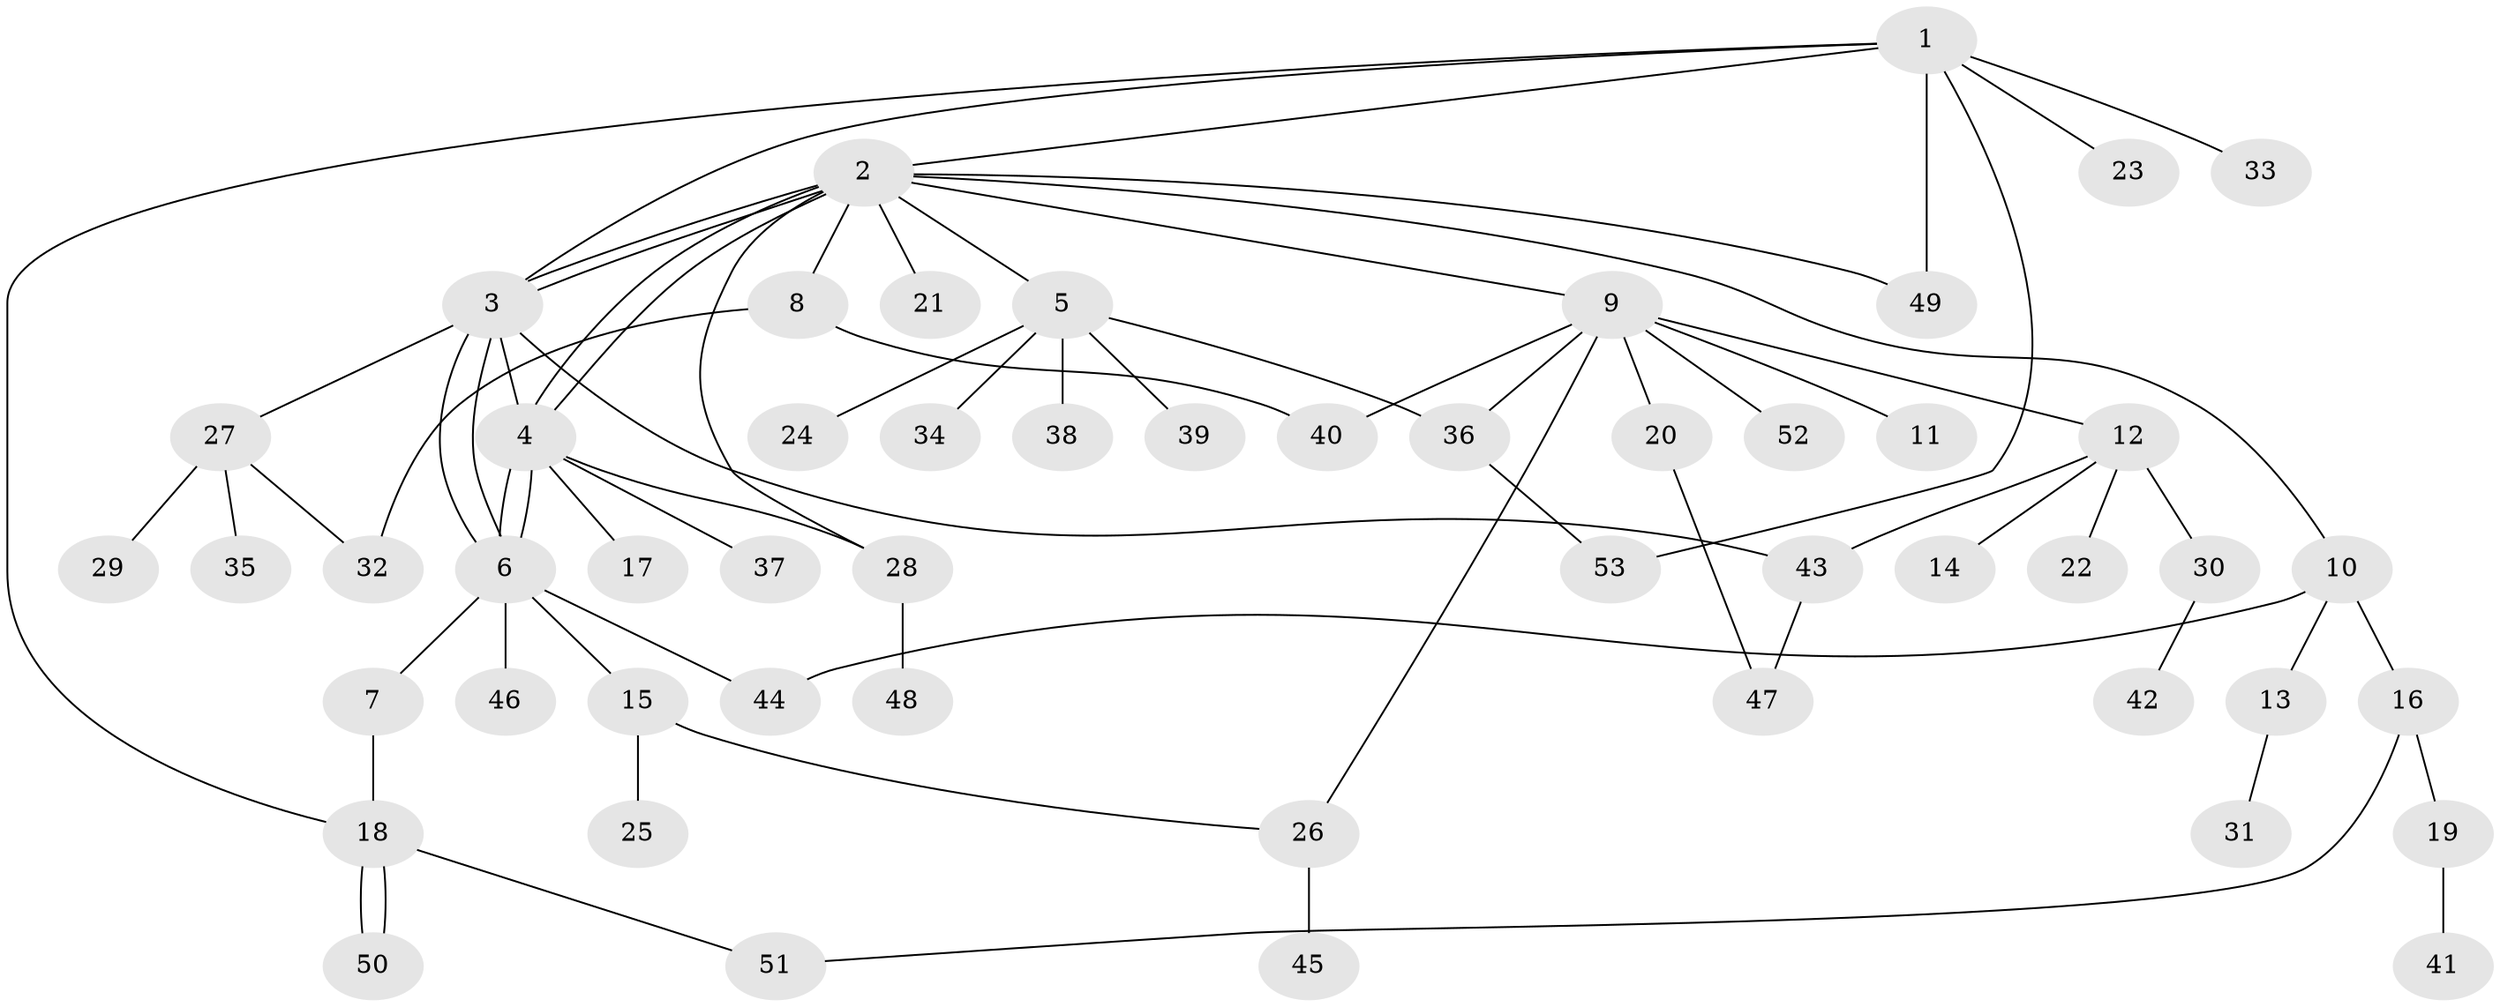 // coarse degree distribution, {3: 0.19230769230769232, 14: 0.038461538461538464, 10: 0.038461538461538464, 5: 0.07692307692307693, 2: 0.23076923076923078, 1: 0.4230769230769231}
// Generated by graph-tools (version 1.1) at 2025/18/03/04/25 18:18:08]
// undirected, 53 vertices, 72 edges
graph export_dot {
graph [start="1"]
  node [color=gray90,style=filled];
  1;
  2;
  3;
  4;
  5;
  6;
  7;
  8;
  9;
  10;
  11;
  12;
  13;
  14;
  15;
  16;
  17;
  18;
  19;
  20;
  21;
  22;
  23;
  24;
  25;
  26;
  27;
  28;
  29;
  30;
  31;
  32;
  33;
  34;
  35;
  36;
  37;
  38;
  39;
  40;
  41;
  42;
  43;
  44;
  45;
  46;
  47;
  48;
  49;
  50;
  51;
  52;
  53;
  1 -- 2;
  1 -- 3;
  1 -- 18;
  1 -- 23;
  1 -- 33;
  1 -- 49;
  1 -- 53;
  2 -- 3;
  2 -- 3;
  2 -- 4;
  2 -- 4;
  2 -- 5;
  2 -- 8;
  2 -- 9;
  2 -- 10;
  2 -- 21;
  2 -- 28;
  2 -- 49;
  3 -- 4;
  3 -- 6;
  3 -- 6;
  3 -- 27;
  3 -- 43;
  4 -- 6;
  4 -- 6;
  4 -- 17;
  4 -- 28;
  4 -- 37;
  5 -- 24;
  5 -- 34;
  5 -- 36;
  5 -- 38;
  5 -- 39;
  6 -- 7;
  6 -- 15;
  6 -- 44;
  6 -- 46;
  7 -- 18;
  8 -- 32;
  8 -- 40;
  9 -- 11;
  9 -- 12;
  9 -- 20;
  9 -- 26;
  9 -- 36;
  9 -- 40;
  9 -- 52;
  10 -- 13;
  10 -- 16;
  10 -- 44;
  12 -- 14;
  12 -- 22;
  12 -- 30;
  12 -- 43;
  13 -- 31;
  15 -- 25;
  15 -- 26;
  16 -- 19;
  16 -- 51;
  18 -- 50;
  18 -- 50;
  18 -- 51;
  19 -- 41;
  20 -- 47;
  26 -- 45;
  27 -- 29;
  27 -- 32;
  27 -- 35;
  28 -- 48;
  30 -- 42;
  36 -- 53;
  43 -- 47;
}
